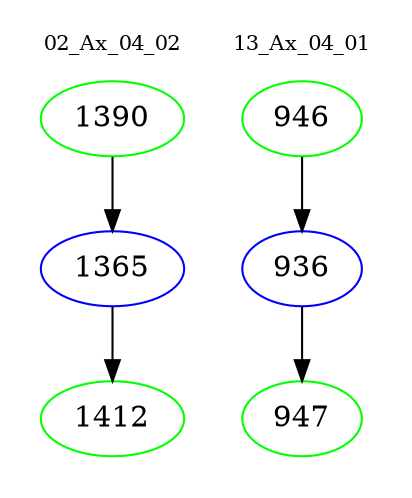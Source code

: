 digraph{
subgraph cluster_0 {
color = white
label = "02_Ax_04_02";
fontsize=10;
T0_1390 [label="1390", color="green"]
T0_1390 -> T0_1365 [color="black"]
T0_1365 [label="1365", color="blue"]
T0_1365 -> T0_1412 [color="black"]
T0_1412 [label="1412", color="green"]
}
subgraph cluster_1 {
color = white
label = "13_Ax_04_01";
fontsize=10;
T1_946 [label="946", color="green"]
T1_946 -> T1_936 [color="black"]
T1_936 [label="936", color="blue"]
T1_936 -> T1_947 [color="black"]
T1_947 [label="947", color="green"]
}
}

